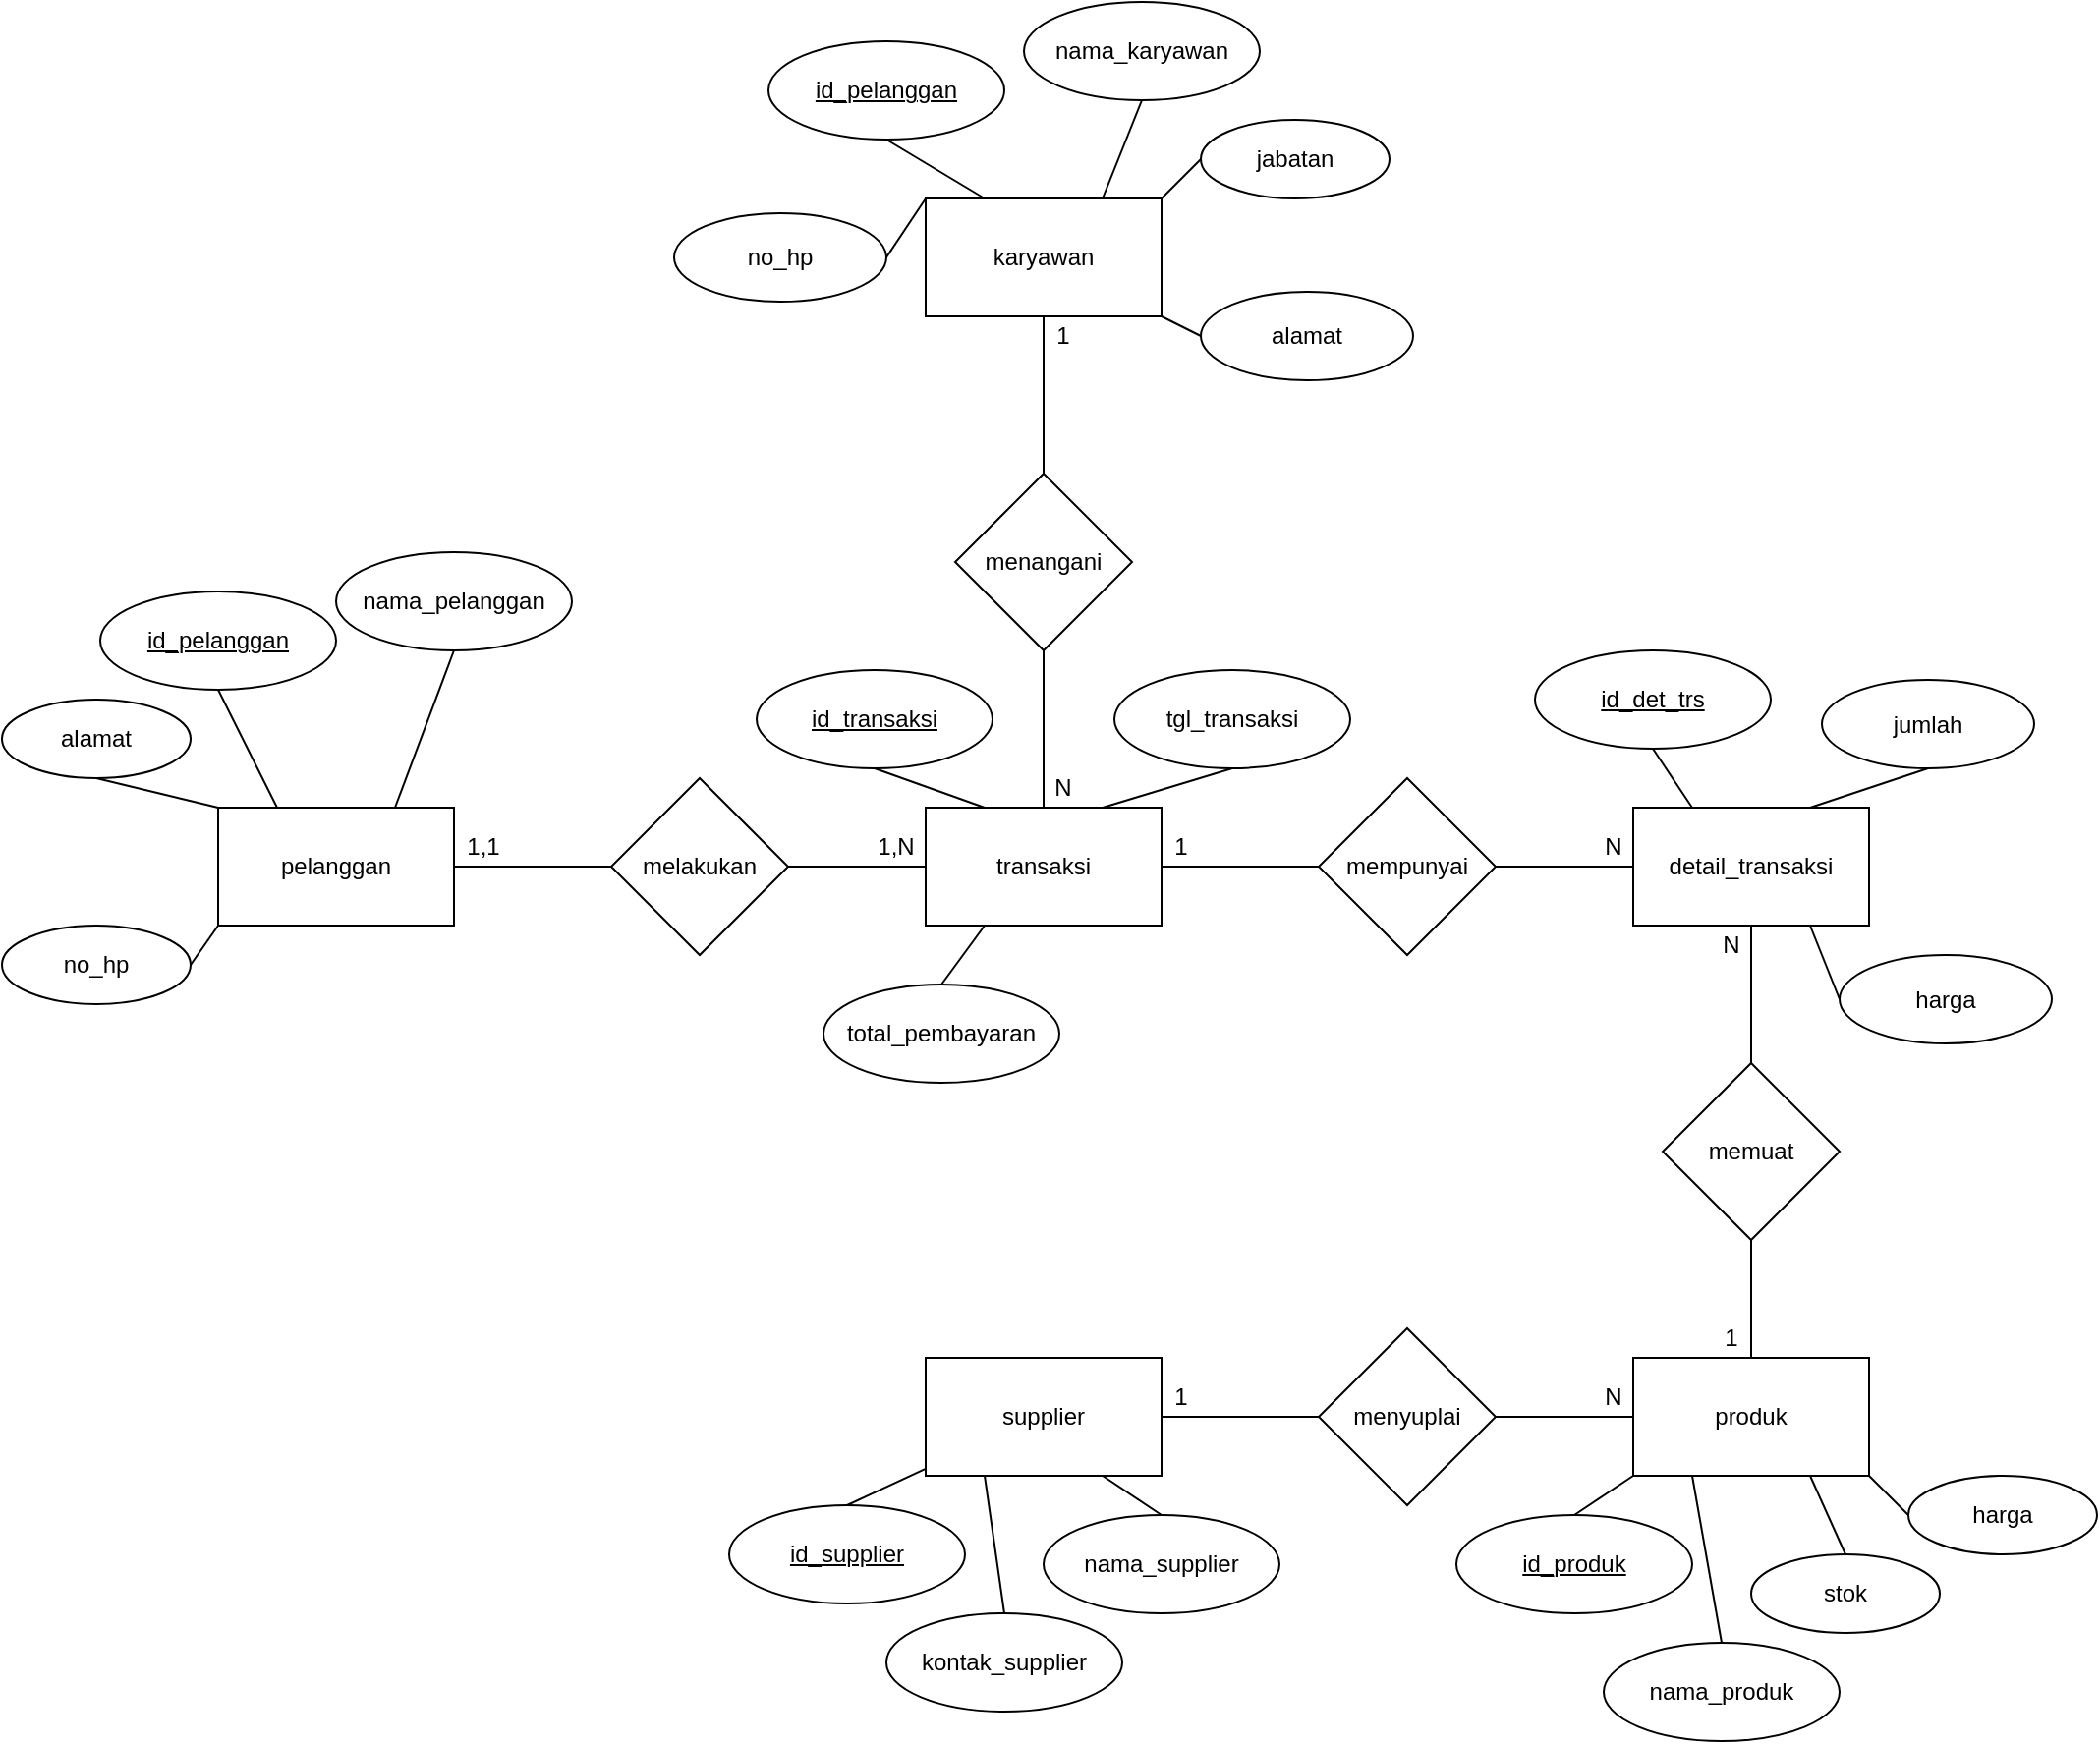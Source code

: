 <mxfile version="24.7.17">
  <diagram id="C5RBs43oDa-KdzZeNtuy" name="Page-1">
    <mxGraphModel dx="1836" dy="1716" grid="1" gridSize="10" guides="1" tooltips="1" connect="1" arrows="1" fold="1" page="1" pageScale="1" pageWidth="827" pageHeight="1169" math="0" shadow="0">
      <root>
        <mxCell id="WIyWlLk6GJQsqaUBKTNV-0" />
        <mxCell id="WIyWlLk6GJQsqaUBKTNV-1" parent="WIyWlLk6GJQsqaUBKTNV-0" />
        <mxCell id="Q2sfWvU2gttwGZfKeXi3-0" value="pelanggan" style="rounded=0;whiteSpace=wrap;html=1;" parent="WIyWlLk6GJQsqaUBKTNV-1" vertex="1">
          <mxGeometry x="80" y="110" width="120" height="60" as="geometry" />
        </mxCell>
        <mxCell id="Q2sfWvU2gttwGZfKeXi3-1" value="melakukan" style="rhombus;whiteSpace=wrap;html=1;" parent="WIyWlLk6GJQsqaUBKTNV-1" vertex="1">
          <mxGeometry x="280" y="95" width="90" height="90" as="geometry" />
        </mxCell>
        <mxCell id="Q2sfWvU2gttwGZfKeXi3-2" value="transaksi" style="rounded=0;whiteSpace=wrap;html=1;" parent="WIyWlLk6GJQsqaUBKTNV-1" vertex="1">
          <mxGeometry x="440" y="110" width="120" height="60" as="geometry" />
        </mxCell>
        <mxCell id="Q2sfWvU2gttwGZfKeXi3-3" value="memuat" style="rhombus;whiteSpace=wrap;html=1;" parent="WIyWlLk6GJQsqaUBKTNV-1" vertex="1">
          <mxGeometry x="815" y="240" width="90" height="90" as="geometry" />
        </mxCell>
        <mxCell id="Q2sfWvU2gttwGZfKeXi3-4" value="mempunyai" style="rhombus;whiteSpace=wrap;html=1;" parent="WIyWlLk6GJQsqaUBKTNV-1" vertex="1">
          <mxGeometry x="640" y="95" width="90" height="90" as="geometry" />
        </mxCell>
        <mxCell id="Q2sfWvU2gttwGZfKeXi3-5" value="detail_transaksi" style="rounded=0;whiteSpace=wrap;html=1;" parent="WIyWlLk6GJQsqaUBKTNV-1" vertex="1">
          <mxGeometry x="800" y="110" width="120" height="60" as="geometry" />
        </mxCell>
        <mxCell id="Q2sfWvU2gttwGZfKeXi3-6" value="produk" style="rounded=0;whiteSpace=wrap;html=1;" parent="WIyWlLk6GJQsqaUBKTNV-1" vertex="1">
          <mxGeometry x="800" y="390" width="120" height="60" as="geometry" />
        </mxCell>
        <mxCell id="Q2sfWvU2gttwGZfKeXi3-7" value="menyuplai" style="rhombus;whiteSpace=wrap;html=1;" parent="WIyWlLk6GJQsqaUBKTNV-1" vertex="1">
          <mxGeometry x="640" y="375" width="90" height="90" as="geometry" />
        </mxCell>
        <mxCell id="Q2sfWvU2gttwGZfKeXi3-8" value="supplier" style="rounded=0;whiteSpace=wrap;html=1;" parent="WIyWlLk6GJQsqaUBKTNV-1" vertex="1">
          <mxGeometry x="440" y="390" width="120" height="60" as="geometry" />
        </mxCell>
        <mxCell id="Q2sfWvU2gttwGZfKeXi3-9" value="menangani" style="rhombus;whiteSpace=wrap;html=1;" parent="WIyWlLk6GJQsqaUBKTNV-1" vertex="1">
          <mxGeometry x="455" y="-60" width="90" height="90" as="geometry" />
        </mxCell>
        <mxCell id="Q2sfWvU2gttwGZfKeXi3-11" value="karyawan" style="rounded=0;whiteSpace=wrap;html=1;" parent="WIyWlLk6GJQsqaUBKTNV-1" vertex="1">
          <mxGeometry x="440" y="-200" width="120" height="60" as="geometry" />
        </mxCell>
        <mxCell id="Q2sfWvU2gttwGZfKeXi3-15" value="" style="endArrow=none;html=1;rounded=0;exitX=1;exitY=0.5;exitDx=0;exitDy=0;entryX=0;entryY=0.5;entryDx=0;entryDy=0;" parent="WIyWlLk6GJQsqaUBKTNV-1" source="Q2sfWvU2gttwGZfKeXi3-0" target="Q2sfWvU2gttwGZfKeXi3-1" edge="1">
          <mxGeometry relative="1" as="geometry">
            <mxPoint x="190" y="200" as="sourcePoint" />
            <mxPoint x="350" y="200" as="targetPoint" />
          </mxGeometry>
        </mxCell>
        <mxCell id="Q2sfWvU2gttwGZfKeXi3-18" value="" style="endArrow=none;html=1;rounded=0;exitX=0.5;exitY=0;exitDx=0;exitDy=0;entryX=0.5;entryY=1;entryDx=0;entryDy=0;" parent="WIyWlLk6GJQsqaUBKTNV-1" source="Q2sfWvU2gttwGZfKeXi3-9" target="Q2sfWvU2gttwGZfKeXi3-11" edge="1">
          <mxGeometry relative="1" as="geometry">
            <mxPoint x="440" y="-110" as="sourcePoint" />
            <mxPoint x="600" y="-110" as="targetPoint" />
          </mxGeometry>
        </mxCell>
        <mxCell id="Q2sfWvU2gttwGZfKeXi3-19" value="" style="endArrow=none;html=1;rounded=0;exitX=1;exitY=0.5;exitDx=0;exitDy=0;entryX=0;entryY=0.5;entryDx=0;entryDy=0;" parent="WIyWlLk6GJQsqaUBKTNV-1" source="Q2sfWvU2gttwGZfKeXi3-2" target="Q2sfWvU2gttwGZfKeXi3-4" edge="1">
          <mxGeometry relative="1" as="geometry">
            <mxPoint x="570" y="180" as="sourcePoint" />
            <mxPoint x="730" y="180" as="targetPoint" />
          </mxGeometry>
        </mxCell>
        <mxCell id="Q2sfWvU2gttwGZfKeXi3-21" value="" style="endArrow=none;html=1;rounded=0;exitX=1;exitY=0.5;exitDx=0;exitDy=0;entryX=0;entryY=0.5;entryDx=0;entryDy=0;" parent="WIyWlLk6GJQsqaUBKTNV-1" source="Q2sfWvU2gttwGZfKeXi3-8" target="Q2sfWvU2gttwGZfKeXi3-7" edge="1">
          <mxGeometry relative="1" as="geometry">
            <mxPoint x="530" y="370" as="sourcePoint" />
            <mxPoint x="690" y="370" as="targetPoint" />
          </mxGeometry>
        </mxCell>
        <mxCell id="Q2sfWvU2gttwGZfKeXi3-23" value="" style="endArrow=none;html=1;rounded=0;exitX=0.5;exitY=0;exitDx=0;exitDy=0;entryX=0.5;entryY=1;entryDx=0;entryDy=0;" parent="WIyWlLk6GJQsqaUBKTNV-1" source="Q2sfWvU2gttwGZfKeXi3-6" target="Q2sfWvU2gttwGZfKeXi3-3" edge="1">
          <mxGeometry relative="1" as="geometry">
            <mxPoint x="730" y="330" as="sourcePoint" />
            <mxPoint x="890" y="330" as="targetPoint" />
          </mxGeometry>
        </mxCell>
        <mxCell id="Q2sfWvU2gttwGZfKeXi3-25" value="1,1" style="text;html=1;align=center;verticalAlign=middle;whiteSpace=wrap;rounded=0;" parent="WIyWlLk6GJQsqaUBKTNV-1" vertex="1">
          <mxGeometry x="200" y="120" width="30" height="20" as="geometry" />
        </mxCell>
        <mxCell id="Q2sfWvU2gttwGZfKeXi3-26" value="1,N" style="text;html=1;align=center;verticalAlign=middle;whiteSpace=wrap;rounded=0;" parent="WIyWlLk6GJQsqaUBKTNV-1" vertex="1">
          <mxGeometry x="410" y="120" width="30" height="20" as="geometry" />
        </mxCell>
        <mxCell id="Q2sfWvU2gttwGZfKeXi3-27" value="1" style="text;html=1;align=center;verticalAlign=middle;whiteSpace=wrap;rounded=0;" parent="WIyWlLk6GJQsqaUBKTNV-1" vertex="1">
          <mxGeometry x="560" y="120" width="20" height="20" as="geometry" />
        </mxCell>
        <mxCell id="Q2sfWvU2gttwGZfKeXi3-28" value="N" style="text;html=1;align=center;verticalAlign=middle;whiteSpace=wrap;rounded=0;" parent="WIyWlLk6GJQsqaUBKTNV-1" vertex="1">
          <mxGeometry x="780" y="120" width="20" height="20" as="geometry" />
        </mxCell>
        <mxCell id="Q2sfWvU2gttwGZfKeXi3-29" value="N" style="text;html=1;align=center;verticalAlign=middle;whiteSpace=wrap;rounded=0;" parent="WIyWlLk6GJQsqaUBKTNV-1" vertex="1">
          <mxGeometry x="500" y="90" width="20" height="20" as="geometry" />
        </mxCell>
        <mxCell id="Q2sfWvU2gttwGZfKeXi3-30" value="1" style="text;html=1;align=center;verticalAlign=middle;whiteSpace=wrap;rounded=0;" parent="WIyWlLk6GJQsqaUBKTNV-1" vertex="1">
          <mxGeometry x="500" y="-140" width="20" height="20" as="geometry" />
        </mxCell>
        <mxCell id="Q2sfWvU2gttwGZfKeXi3-31" value="N" style="text;html=1;align=center;verticalAlign=middle;whiteSpace=wrap;rounded=0;" parent="WIyWlLk6GJQsqaUBKTNV-1" vertex="1">
          <mxGeometry x="840" y="170" width="20" height="20" as="geometry" />
        </mxCell>
        <mxCell id="Q2sfWvU2gttwGZfKeXi3-32" value="1" style="text;html=1;align=center;verticalAlign=middle;whiteSpace=wrap;rounded=0;" parent="WIyWlLk6GJQsqaUBKTNV-1" vertex="1">
          <mxGeometry x="840" y="370" width="20" height="20" as="geometry" />
        </mxCell>
        <mxCell id="Q2sfWvU2gttwGZfKeXi3-33" value="N" style="text;html=1;align=center;verticalAlign=middle;whiteSpace=wrap;rounded=0;" parent="WIyWlLk6GJQsqaUBKTNV-1" vertex="1">
          <mxGeometry x="780" y="400" width="20" height="20" as="geometry" />
        </mxCell>
        <mxCell id="Q2sfWvU2gttwGZfKeXi3-34" value="1" style="text;html=1;align=center;verticalAlign=middle;whiteSpace=wrap;rounded=0;" parent="WIyWlLk6GJQsqaUBKTNV-1" vertex="1">
          <mxGeometry x="560" y="400" width="20" height="20" as="geometry" />
        </mxCell>
        <mxCell id="lDnJ9VTTk1TyiTerufDd-0" value="" style="endArrow=none;html=1;rounded=0;exitX=1;exitY=0.5;exitDx=0;exitDy=0;entryX=0;entryY=0.5;entryDx=0;entryDy=0;" parent="WIyWlLk6GJQsqaUBKTNV-1" source="Q2sfWvU2gttwGZfKeXi3-1" target="Q2sfWvU2gttwGZfKeXi3-2" edge="1">
          <mxGeometry width="50" height="50" relative="1" as="geometry">
            <mxPoint x="390" y="240" as="sourcePoint" />
            <mxPoint x="440" y="190" as="targetPoint" />
          </mxGeometry>
        </mxCell>
        <mxCell id="lDnJ9VTTk1TyiTerufDd-1" value="" style="endArrow=none;html=1;rounded=0;entryX=0.5;entryY=1;entryDx=0;entryDy=0;exitX=0.5;exitY=0;exitDx=0;exitDy=0;" parent="WIyWlLk6GJQsqaUBKTNV-1" source="Q2sfWvU2gttwGZfKeXi3-2" target="Q2sfWvU2gttwGZfKeXi3-9" edge="1">
          <mxGeometry width="50" height="50" relative="1" as="geometry">
            <mxPoint x="370" y="80" as="sourcePoint" />
            <mxPoint x="420" y="30" as="targetPoint" />
          </mxGeometry>
        </mxCell>
        <mxCell id="lDnJ9VTTk1TyiTerufDd-2" value="" style="endArrow=none;html=1;rounded=0;exitX=1;exitY=0.5;exitDx=0;exitDy=0;entryX=1;entryY=1;entryDx=0;entryDy=0;" parent="WIyWlLk6GJQsqaUBKTNV-1" source="Q2sfWvU2gttwGZfKeXi3-7" target="Q2sfWvU2gttwGZfKeXi3-33" edge="1">
          <mxGeometry width="50" height="50" relative="1" as="geometry">
            <mxPoint x="750" y="480" as="sourcePoint" />
            <mxPoint x="800" y="430" as="targetPoint" />
          </mxGeometry>
        </mxCell>
        <mxCell id="lDnJ9VTTk1TyiTerufDd-3" value="" style="endArrow=none;html=1;rounded=0;exitX=1;exitY=0.5;exitDx=0;exitDy=0;entryX=1;entryY=1;entryDx=0;entryDy=0;" parent="WIyWlLk6GJQsqaUBKTNV-1" source="Q2sfWvU2gttwGZfKeXi3-4" target="Q2sfWvU2gttwGZfKeXi3-28" edge="1">
          <mxGeometry width="50" height="50" relative="1" as="geometry">
            <mxPoint x="730" y="210" as="sourcePoint" />
            <mxPoint x="780" y="160" as="targetPoint" />
          </mxGeometry>
        </mxCell>
        <mxCell id="lDnJ9VTTk1TyiTerufDd-4" value="" style="endArrow=none;html=1;rounded=0;entryX=0.5;entryY=1;entryDx=0;entryDy=0;" parent="WIyWlLk6GJQsqaUBKTNV-1" source="Q2sfWvU2gttwGZfKeXi3-3" target="Q2sfWvU2gttwGZfKeXi3-5" edge="1">
          <mxGeometry width="50" height="50" relative="1" as="geometry">
            <mxPoint x="820" y="270" as="sourcePoint" />
            <mxPoint x="870" y="220" as="targetPoint" />
          </mxGeometry>
        </mxCell>
        <mxCell id="lDnJ9VTTk1TyiTerufDd-9" value="&lt;u&gt;id_pelanggan&lt;/u&gt;" style="ellipse;whiteSpace=wrap;html=1;" parent="WIyWlLk6GJQsqaUBKTNV-1" vertex="1">
          <mxGeometry x="20" width="120" height="50" as="geometry" />
        </mxCell>
        <mxCell id="lDnJ9VTTk1TyiTerufDd-10" value="nama_pelanggan" style="ellipse;whiteSpace=wrap;html=1;" parent="WIyWlLk6GJQsqaUBKTNV-1" vertex="1">
          <mxGeometry x="140" y="-20" width="120" height="50" as="geometry" />
        </mxCell>
        <mxCell id="lDnJ9VTTk1TyiTerufDd-11" value="no_hp" style="ellipse;whiteSpace=wrap;html=1;" parent="WIyWlLk6GJQsqaUBKTNV-1" vertex="1">
          <mxGeometry x="-30" y="170" width="96" height="40" as="geometry" />
        </mxCell>
        <mxCell id="lDnJ9VTTk1TyiTerufDd-12" value="alamat" style="ellipse;whiteSpace=wrap;html=1;" parent="WIyWlLk6GJQsqaUBKTNV-1" vertex="1">
          <mxGeometry x="-30" y="55" width="96" height="40" as="geometry" />
        </mxCell>
        <mxCell id="lDnJ9VTTk1TyiTerufDd-15" value="&lt;u&gt;id_pelanggan&lt;/u&gt;" style="ellipse;whiteSpace=wrap;html=1;" parent="WIyWlLk6GJQsqaUBKTNV-1" vertex="1">
          <mxGeometry x="360" y="-280" width="120" height="50" as="geometry" />
        </mxCell>
        <mxCell id="lDnJ9VTTk1TyiTerufDd-16" value="nama_karyawan" style="ellipse;whiteSpace=wrap;html=1;" parent="WIyWlLk6GJQsqaUBKTNV-1" vertex="1">
          <mxGeometry x="490" y="-300" width="120" height="50" as="geometry" />
        </mxCell>
        <mxCell id="lDnJ9VTTk1TyiTerufDd-17" value="jabatan" style="ellipse;whiteSpace=wrap;html=1;" parent="WIyWlLk6GJQsqaUBKTNV-1" vertex="1">
          <mxGeometry x="580" y="-240" width="96" height="40" as="geometry" />
        </mxCell>
        <mxCell id="lDnJ9VTTk1TyiTerufDd-19" value="no_hp" style="ellipse;whiteSpace=wrap;html=1;" parent="WIyWlLk6GJQsqaUBKTNV-1" vertex="1">
          <mxGeometry x="312" y="-192.5" width="108" height="45" as="geometry" />
        </mxCell>
        <mxCell id="lDnJ9VTTk1TyiTerufDd-20" value="alamat" style="ellipse;whiteSpace=wrap;html=1;" parent="WIyWlLk6GJQsqaUBKTNV-1" vertex="1">
          <mxGeometry x="580" y="-152.5" width="108" height="45" as="geometry" />
        </mxCell>
        <mxCell id="lDnJ9VTTk1TyiTerufDd-21" value="&lt;u&gt;id_produk&lt;/u&gt;" style="ellipse;whiteSpace=wrap;html=1;" parent="WIyWlLk6GJQsqaUBKTNV-1" vertex="1">
          <mxGeometry x="710" y="470" width="120" height="50" as="geometry" />
        </mxCell>
        <mxCell id="lDnJ9VTTk1TyiTerufDd-22" value="nama_produk" style="ellipse;whiteSpace=wrap;html=1;" parent="WIyWlLk6GJQsqaUBKTNV-1" vertex="1">
          <mxGeometry x="785" y="535" width="120" height="50" as="geometry" />
        </mxCell>
        <mxCell id="lDnJ9VTTk1TyiTerufDd-23" value="stok" style="ellipse;whiteSpace=wrap;html=1;" parent="WIyWlLk6GJQsqaUBKTNV-1" vertex="1">
          <mxGeometry x="860" y="490" width="96" height="40" as="geometry" />
        </mxCell>
        <mxCell id="lDnJ9VTTk1TyiTerufDd-24" value="&lt;u&gt;id_supplier&lt;/u&gt;" style="ellipse;whiteSpace=wrap;html=1;" parent="WIyWlLk6GJQsqaUBKTNV-1" vertex="1">
          <mxGeometry x="340" y="465" width="120" height="50" as="geometry" />
        </mxCell>
        <mxCell id="lDnJ9VTTk1TyiTerufDd-25" value="nama_supplier" style="ellipse;whiteSpace=wrap;html=1;" parent="WIyWlLk6GJQsqaUBKTNV-1" vertex="1">
          <mxGeometry x="500" y="470" width="120" height="50" as="geometry" />
        </mxCell>
        <mxCell id="lDnJ9VTTk1TyiTerufDd-26" value="kontak_supplier" style="ellipse;whiteSpace=wrap;html=1;" parent="WIyWlLk6GJQsqaUBKTNV-1" vertex="1">
          <mxGeometry x="420" y="520" width="120" height="50" as="geometry" />
        </mxCell>
        <mxCell id="67XCGdw6UhXRkbOf2nde-0" value="harga" style="ellipse;whiteSpace=wrap;html=1;" parent="WIyWlLk6GJQsqaUBKTNV-1" vertex="1">
          <mxGeometry x="940" y="450" width="96" height="40" as="geometry" />
        </mxCell>
        <mxCell id="67XCGdw6UhXRkbOf2nde-1" value="&lt;u&gt;id_transaksi&lt;/u&gt;" style="ellipse;whiteSpace=wrap;html=1;" parent="WIyWlLk6GJQsqaUBKTNV-1" vertex="1">
          <mxGeometry x="354" y="40" width="120" height="50" as="geometry" />
        </mxCell>
        <mxCell id="67XCGdw6UhXRkbOf2nde-2" value="total_pembayaran" style="ellipse;whiteSpace=wrap;html=1;" parent="WIyWlLk6GJQsqaUBKTNV-1" vertex="1">
          <mxGeometry x="388" y="200" width="120" height="50" as="geometry" />
        </mxCell>
        <mxCell id="67XCGdw6UhXRkbOf2nde-3" value="tgl_transaksi" style="ellipse;whiteSpace=wrap;html=1;" parent="WIyWlLk6GJQsqaUBKTNV-1" vertex="1">
          <mxGeometry x="536" y="40" width="120" height="50" as="geometry" />
        </mxCell>
        <mxCell id="67XCGdw6UhXRkbOf2nde-4" value="&lt;u&gt;id_det_trs&lt;/u&gt;" style="ellipse;whiteSpace=wrap;html=1;" parent="WIyWlLk6GJQsqaUBKTNV-1" vertex="1">
          <mxGeometry x="750" y="30" width="120" height="50" as="geometry" />
        </mxCell>
        <mxCell id="67XCGdw6UhXRkbOf2nde-5" value="jumlah" style="ellipse;whiteSpace=wrap;html=1;" parent="WIyWlLk6GJQsqaUBKTNV-1" vertex="1">
          <mxGeometry x="896" y="45" width="108" height="45" as="geometry" />
        </mxCell>
        <mxCell id="67XCGdw6UhXRkbOf2nde-6" value="harga" style="ellipse;whiteSpace=wrap;html=1;" parent="WIyWlLk6GJQsqaUBKTNV-1" vertex="1">
          <mxGeometry x="905" y="185" width="108" height="45" as="geometry" />
        </mxCell>
        <mxCell id="67XCGdw6UhXRkbOf2nde-7" value="" style="endArrow=none;html=1;rounded=0;exitX=0.5;exitY=1;exitDx=0;exitDy=0;entryX=0.25;entryY=0;entryDx=0;entryDy=0;" parent="WIyWlLk6GJQsqaUBKTNV-1" source="lDnJ9VTTk1TyiTerufDd-9" target="Q2sfWvU2gttwGZfKeXi3-0" edge="1">
          <mxGeometry width="50" height="50" relative="1" as="geometry">
            <mxPoint x="110" y="90" as="sourcePoint" />
            <mxPoint x="160" y="40" as="targetPoint" />
          </mxGeometry>
        </mxCell>
        <mxCell id="67XCGdw6UhXRkbOf2nde-8" value="" style="endArrow=none;html=1;rounded=0;exitX=0.5;exitY=1;exitDx=0;exitDy=0;entryX=0;entryY=0;entryDx=0;entryDy=0;" parent="WIyWlLk6GJQsqaUBKTNV-1" source="lDnJ9VTTk1TyiTerufDd-12" target="Q2sfWvU2gttwGZfKeXi3-0" edge="1">
          <mxGeometry width="50" height="50" relative="1" as="geometry">
            <mxPoint x="-40" y="190" as="sourcePoint" />
            <mxPoint x="10" y="140" as="targetPoint" />
          </mxGeometry>
        </mxCell>
        <mxCell id="67XCGdw6UhXRkbOf2nde-9" value="" style="endArrow=none;html=1;rounded=0;entryX=0.5;entryY=1;entryDx=0;entryDy=0;exitX=0.75;exitY=0;exitDx=0;exitDy=0;" parent="WIyWlLk6GJQsqaUBKTNV-1" source="Q2sfWvU2gttwGZfKeXi3-0" target="lDnJ9VTTk1TyiTerufDd-10" edge="1">
          <mxGeometry width="50" height="50" relative="1" as="geometry">
            <mxPoint x="100" y="60" as="sourcePoint" />
            <mxPoint x="150" y="10" as="targetPoint" />
          </mxGeometry>
        </mxCell>
        <mxCell id="67XCGdw6UhXRkbOf2nde-10" value="" style="endArrow=none;html=1;rounded=0;entryX=1;entryY=0.5;entryDx=0;entryDy=0;exitX=0;exitY=1;exitDx=0;exitDy=0;" parent="WIyWlLk6GJQsqaUBKTNV-1" source="Q2sfWvU2gttwGZfKeXi3-0" target="lDnJ9VTTk1TyiTerufDd-11" edge="1">
          <mxGeometry width="50" height="50" relative="1" as="geometry">
            <mxPoint x="130" y="90" as="sourcePoint" />
            <mxPoint x="180" y="40" as="targetPoint" />
          </mxGeometry>
        </mxCell>
        <mxCell id="67XCGdw6UhXRkbOf2nde-11" value="" style="endArrow=none;html=1;rounded=0;entryX=0.5;entryY=1;entryDx=0;entryDy=0;exitX=0.25;exitY=0;exitDx=0;exitDy=0;" parent="WIyWlLk6GJQsqaUBKTNV-1" source="Q2sfWvU2gttwGZfKeXi3-2" target="67XCGdw6UhXRkbOf2nde-1" edge="1">
          <mxGeometry width="50" height="50" relative="1" as="geometry">
            <mxPoint x="320" y="230" as="sourcePoint" />
            <mxPoint x="370" y="180" as="targetPoint" />
          </mxGeometry>
        </mxCell>
        <mxCell id="67XCGdw6UhXRkbOf2nde-12" value="" style="endArrow=none;html=1;rounded=0;entryX=0.5;entryY=1;entryDx=0;entryDy=0;exitX=0.75;exitY=0;exitDx=0;exitDy=0;" parent="WIyWlLk6GJQsqaUBKTNV-1" source="Q2sfWvU2gttwGZfKeXi3-2" target="67XCGdw6UhXRkbOf2nde-3" edge="1">
          <mxGeometry width="50" height="50" relative="1" as="geometry">
            <mxPoint x="580" y="210" as="sourcePoint" />
            <mxPoint x="630" y="160" as="targetPoint" />
          </mxGeometry>
        </mxCell>
        <mxCell id="67XCGdw6UhXRkbOf2nde-13" value="" style="endArrow=none;html=1;rounded=0;entryX=0.25;entryY=1;entryDx=0;entryDy=0;exitX=0.5;exitY=0;exitDx=0;exitDy=0;" parent="WIyWlLk6GJQsqaUBKTNV-1" source="67XCGdw6UhXRkbOf2nde-2" target="Q2sfWvU2gttwGZfKeXi3-2" edge="1">
          <mxGeometry width="50" height="50" relative="1" as="geometry">
            <mxPoint x="420" y="230" as="sourcePoint" />
            <mxPoint x="470" y="180" as="targetPoint" />
          </mxGeometry>
        </mxCell>
        <mxCell id="67XCGdw6UhXRkbOf2nde-14" value="" style="endArrow=none;html=1;rounded=0;entryX=0.5;entryY=1;entryDx=0;entryDy=0;exitX=0.25;exitY=0;exitDx=0;exitDy=0;" parent="WIyWlLk6GJQsqaUBKTNV-1" source="Q2sfWvU2gttwGZfKeXi3-5" target="67XCGdw6UhXRkbOf2nde-4" edge="1">
          <mxGeometry width="50" height="50" relative="1" as="geometry">
            <mxPoint x="740" y="140" as="sourcePoint" />
            <mxPoint x="790" y="90" as="targetPoint" />
          </mxGeometry>
        </mxCell>
        <mxCell id="67XCGdw6UhXRkbOf2nde-15" value="" style="endArrow=none;html=1;rounded=0;exitX=0.5;exitY=1;exitDx=0;exitDy=0;entryX=0.75;entryY=0;entryDx=0;entryDy=0;" parent="WIyWlLk6GJQsqaUBKTNV-1" source="67XCGdw6UhXRkbOf2nde-5" target="Q2sfWvU2gttwGZfKeXi3-5" edge="1">
          <mxGeometry width="50" height="50" relative="1" as="geometry">
            <mxPoint x="900" y="60" as="sourcePoint" />
            <mxPoint x="950" y="10" as="targetPoint" />
          </mxGeometry>
        </mxCell>
        <mxCell id="67XCGdw6UhXRkbOf2nde-16" value="" style="endArrow=none;html=1;rounded=0;entryX=0;entryY=0.5;entryDx=0;entryDy=0;exitX=0.75;exitY=1;exitDx=0;exitDy=0;" parent="WIyWlLk6GJQsqaUBKTNV-1" source="Q2sfWvU2gttwGZfKeXi3-5" target="67XCGdw6UhXRkbOf2nde-6" edge="1">
          <mxGeometry width="50" height="50" relative="1" as="geometry">
            <mxPoint x="890" y="180" as="sourcePoint" />
            <mxPoint x="940" y="140" as="targetPoint" />
          </mxGeometry>
        </mxCell>
        <mxCell id="67XCGdw6UhXRkbOf2nde-17" value="" style="endArrow=none;html=1;rounded=0;entryX=0;entryY=1;entryDx=0;entryDy=0;exitX=0.5;exitY=0;exitDx=0;exitDy=0;" parent="WIyWlLk6GJQsqaUBKTNV-1" source="lDnJ9VTTk1TyiTerufDd-21" target="Q2sfWvU2gttwGZfKeXi3-6" edge="1">
          <mxGeometry width="50" height="50" relative="1" as="geometry">
            <mxPoint x="670" y="610" as="sourcePoint" />
            <mxPoint x="720" y="560" as="targetPoint" />
          </mxGeometry>
        </mxCell>
        <mxCell id="67XCGdw6UhXRkbOf2nde-18" value="" style="endArrow=none;html=1;rounded=0;entryX=0.75;entryY=1;entryDx=0;entryDy=0;exitX=0.5;exitY=0;exitDx=0;exitDy=0;" parent="WIyWlLk6GJQsqaUBKTNV-1" source="lDnJ9VTTk1TyiTerufDd-23" target="Q2sfWvU2gttwGZfKeXi3-6" edge="1">
          <mxGeometry width="50" height="50" relative="1" as="geometry">
            <mxPoint x="880" y="510" as="sourcePoint" />
            <mxPoint x="930" y="460" as="targetPoint" />
          </mxGeometry>
        </mxCell>
        <mxCell id="67XCGdw6UhXRkbOf2nde-19" value="" style="endArrow=none;html=1;rounded=0;entryX=0.5;entryY=0;entryDx=0;entryDy=0;exitX=0.25;exitY=1;exitDx=0;exitDy=0;" parent="WIyWlLk6GJQsqaUBKTNV-1" source="Q2sfWvU2gttwGZfKeXi3-6" target="lDnJ9VTTk1TyiTerufDd-22" edge="1">
          <mxGeometry width="50" height="50" relative="1" as="geometry">
            <mxPoint x="760" y="580" as="sourcePoint" />
            <mxPoint x="810" y="530" as="targetPoint" />
          </mxGeometry>
        </mxCell>
        <mxCell id="67XCGdw6UhXRkbOf2nde-20" value="" style="endArrow=none;html=1;rounded=0;exitX=1;exitY=1;exitDx=0;exitDy=0;entryX=0;entryY=0.5;entryDx=0;entryDy=0;" parent="WIyWlLk6GJQsqaUBKTNV-1" source="Q2sfWvU2gttwGZfKeXi3-6" target="67XCGdw6UhXRkbOf2nde-0" edge="1">
          <mxGeometry width="50" height="50" relative="1" as="geometry">
            <mxPoint x="950" y="470" as="sourcePoint" />
            <mxPoint x="1000" y="420" as="targetPoint" />
          </mxGeometry>
        </mxCell>
        <mxCell id="67XCGdw6UhXRkbOf2nde-21" value="" style="endArrow=none;html=1;rounded=0;exitX=0.002;exitY=0.938;exitDx=0;exitDy=0;entryX=0.5;entryY=0;entryDx=0;entryDy=0;exitPerimeter=0;" parent="WIyWlLk6GJQsqaUBKTNV-1" source="Q2sfWvU2gttwGZfKeXi3-8" target="lDnJ9VTTk1TyiTerufDd-24" edge="1">
          <mxGeometry width="50" height="50" relative="1" as="geometry">
            <mxPoint x="460" y="540" as="sourcePoint" />
            <mxPoint x="510" y="490" as="targetPoint" />
          </mxGeometry>
        </mxCell>
        <mxCell id="67XCGdw6UhXRkbOf2nde-22" value="" style="endArrow=none;html=1;rounded=0;exitX=0.25;exitY=1;exitDx=0;exitDy=0;entryX=0.5;entryY=0;entryDx=0;entryDy=0;" parent="WIyWlLk6GJQsqaUBKTNV-1" source="Q2sfWvU2gttwGZfKeXi3-8" target="lDnJ9VTTk1TyiTerufDd-26" edge="1">
          <mxGeometry width="50" height="50" relative="1" as="geometry">
            <mxPoint x="460" y="560" as="sourcePoint" />
            <mxPoint x="510" y="510" as="targetPoint" />
          </mxGeometry>
        </mxCell>
        <mxCell id="67XCGdw6UhXRkbOf2nde-23" value="" style="endArrow=none;html=1;rounded=0;exitX=0.5;exitY=0;exitDx=0;exitDy=0;entryX=0.75;entryY=1;entryDx=0;entryDy=0;" parent="WIyWlLk6GJQsqaUBKTNV-1" source="lDnJ9VTTk1TyiTerufDd-25" target="Q2sfWvU2gttwGZfKeXi3-8" edge="1">
          <mxGeometry width="50" height="50" relative="1" as="geometry">
            <mxPoint x="580" y="500" as="sourcePoint" />
            <mxPoint x="630" y="450" as="targetPoint" />
          </mxGeometry>
        </mxCell>
        <mxCell id="67XCGdw6UhXRkbOf2nde-24" value="" style="endArrow=none;html=1;rounded=0;exitX=1;exitY=0.5;exitDx=0;exitDy=0;entryX=0;entryY=0;entryDx=0;entryDy=0;" parent="WIyWlLk6GJQsqaUBKTNV-1" source="lDnJ9VTTk1TyiTerufDd-19" target="Q2sfWvU2gttwGZfKeXi3-11" edge="1">
          <mxGeometry width="50" height="50" relative="1" as="geometry">
            <mxPoint x="400" y="-150" as="sourcePoint" />
            <mxPoint x="450" y="-200" as="targetPoint" />
          </mxGeometry>
        </mxCell>
        <mxCell id="67XCGdw6UhXRkbOf2nde-25" value="" style="endArrow=none;html=1;rounded=0;exitX=0.5;exitY=1;exitDx=0;exitDy=0;entryX=0.25;entryY=0;entryDx=0;entryDy=0;" parent="WIyWlLk6GJQsqaUBKTNV-1" source="lDnJ9VTTk1TyiTerufDd-15" target="Q2sfWvU2gttwGZfKeXi3-11" edge="1">
          <mxGeometry width="50" height="50" relative="1" as="geometry">
            <mxPoint x="470" y="-200" as="sourcePoint" />
            <mxPoint x="520" y="-250" as="targetPoint" />
          </mxGeometry>
        </mxCell>
        <mxCell id="67XCGdw6UhXRkbOf2nde-26" value="" style="endArrow=none;html=1;rounded=0;entryX=0.5;entryY=1;entryDx=0;entryDy=0;exitX=0.75;exitY=0;exitDx=0;exitDy=0;" parent="WIyWlLk6GJQsqaUBKTNV-1" source="Q2sfWvU2gttwGZfKeXi3-11" target="lDnJ9VTTk1TyiTerufDd-16" edge="1">
          <mxGeometry width="50" height="50" relative="1" as="geometry">
            <mxPoint x="500" y="-220" as="sourcePoint" />
            <mxPoint x="550" y="-270" as="targetPoint" />
          </mxGeometry>
        </mxCell>
        <mxCell id="67XCGdw6UhXRkbOf2nde-27" value="" style="endArrow=none;html=1;rounded=0;exitX=1;exitY=0;exitDx=0;exitDy=0;entryX=0;entryY=0.5;entryDx=0;entryDy=0;" parent="WIyWlLk6GJQsqaUBKTNV-1" source="Q2sfWvU2gttwGZfKeXi3-11" target="lDnJ9VTTk1TyiTerufDd-17" edge="1">
          <mxGeometry width="50" height="50" relative="1" as="geometry">
            <mxPoint x="540" y="-180" as="sourcePoint" />
            <mxPoint x="590" y="-230" as="targetPoint" />
          </mxGeometry>
        </mxCell>
        <mxCell id="67XCGdw6UhXRkbOf2nde-28" value="" style="endArrow=none;html=1;rounded=0;exitX=1;exitY=1;exitDx=0;exitDy=0;entryX=0;entryY=0.5;entryDx=0;entryDy=0;" parent="WIyWlLk6GJQsqaUBKTNV-1" source="Q2sfWvU2gttwGZfKeXi3-11" target="lDnJ9VTTk1TyiTerufDd-20" edge="1">
          <mxGeometry width="50" height="50" relative="1" as="geometry">
            <mxPoint x="520" y="-80" as="sourcePoint" />
            <mxPoint x="570" y="-130" as="targetPoint" />
          </mxGeometry>
        </mxCell>
      </root>
    </mxGraphModel>
  </diagram>
</mxfile>
